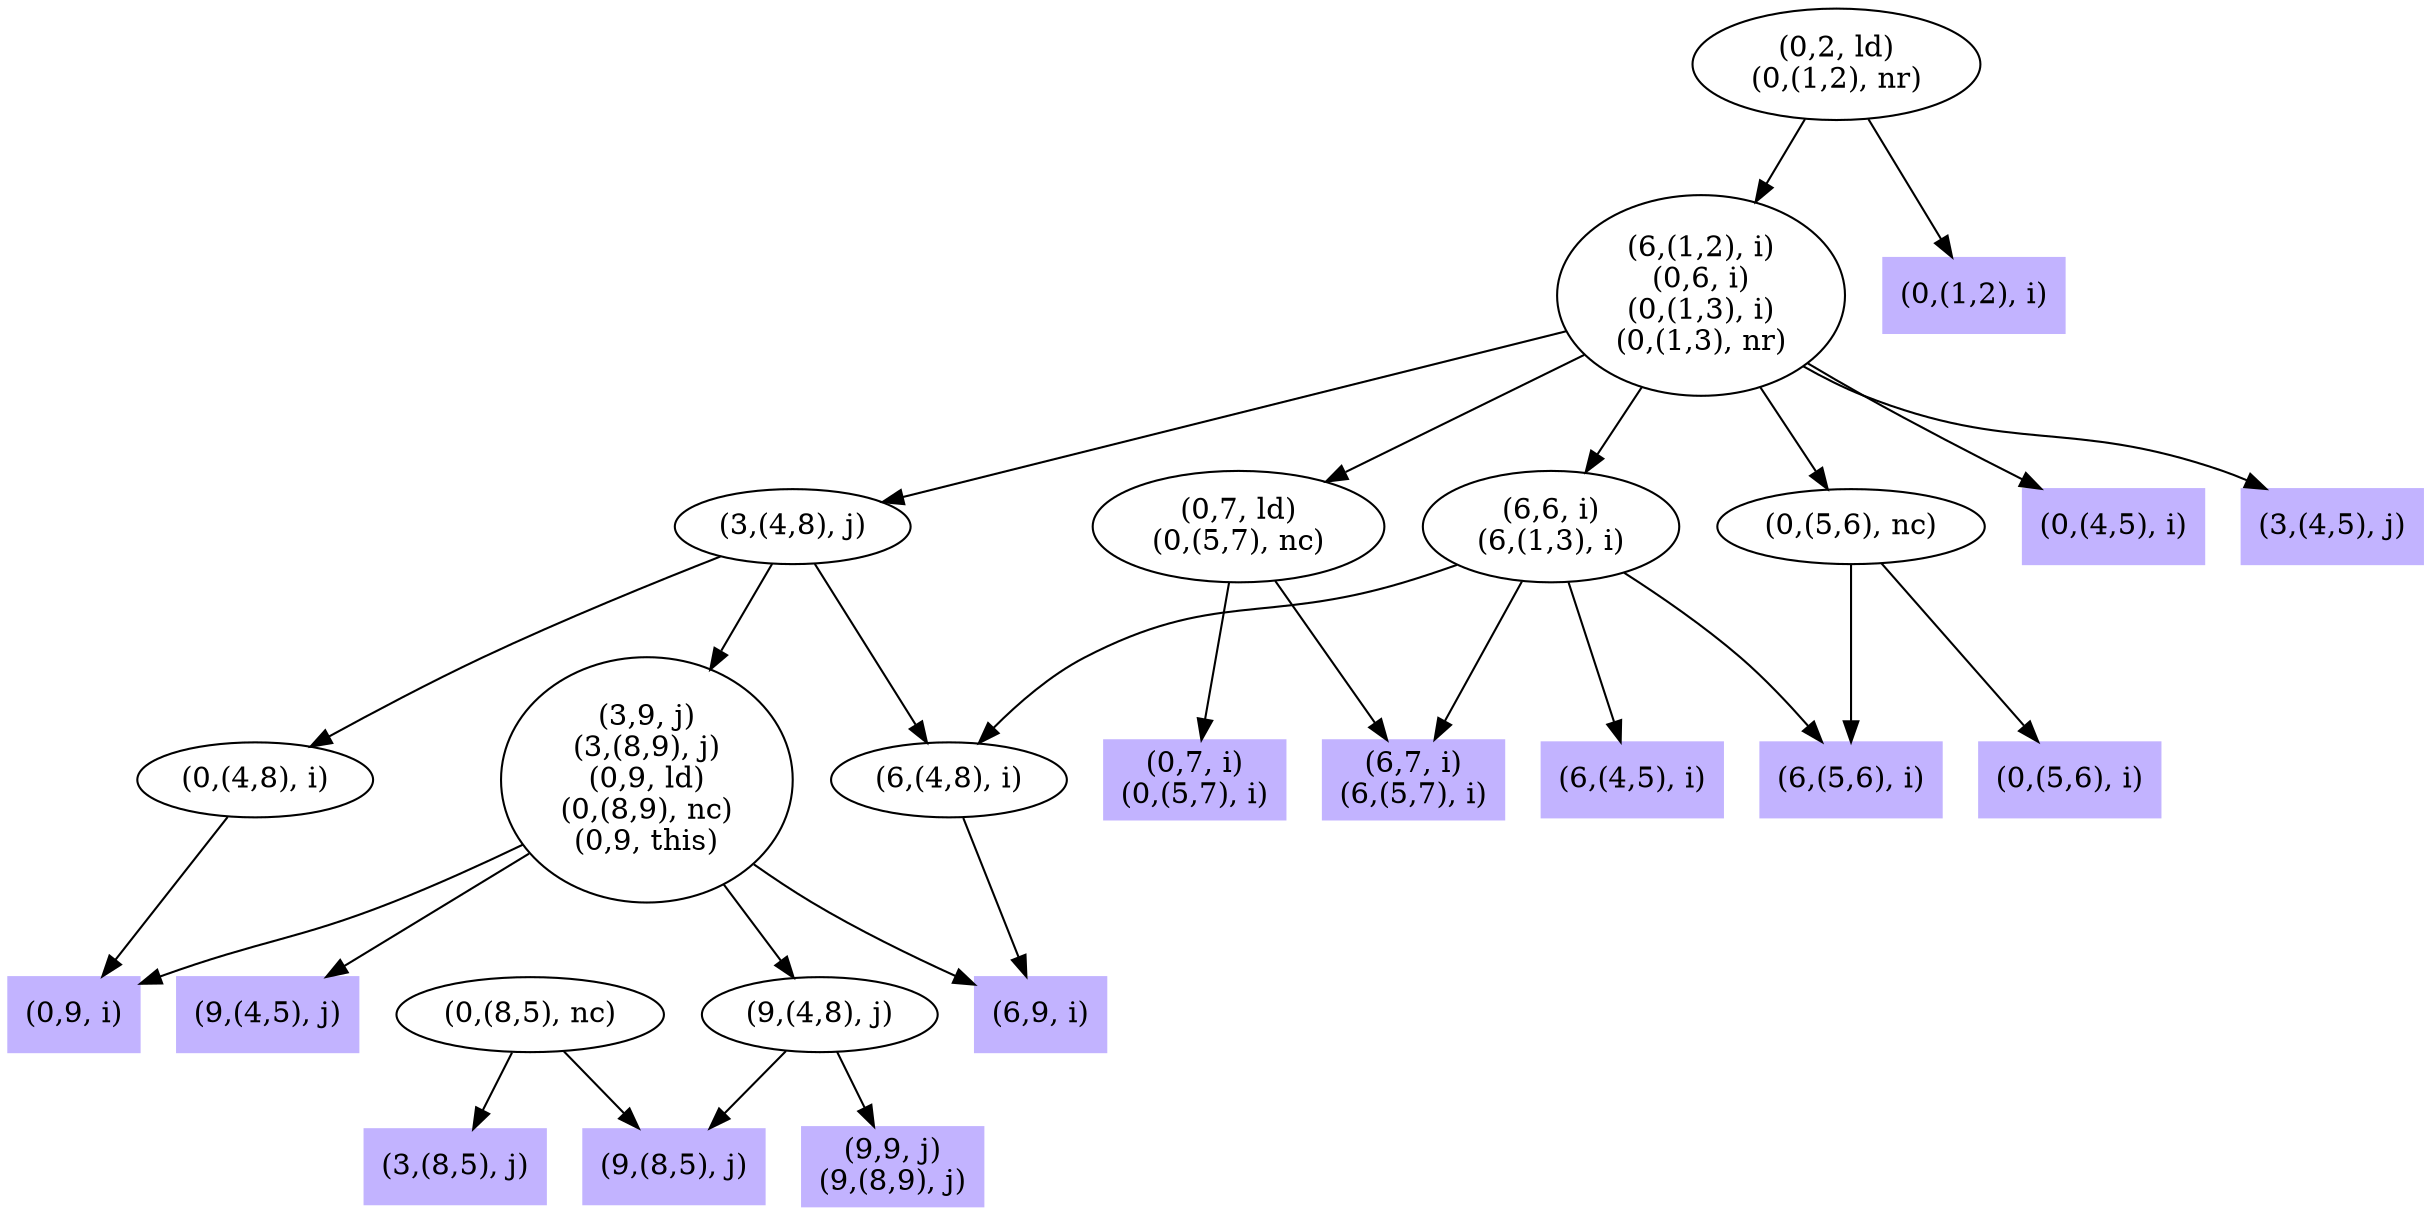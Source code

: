 digraph { 
93 [shape=box,style=filled,color=".7 .3 1.0",label="(0,9, i)"];
94 [shape=box,style=filled,color=".7 .3 1.0",label="(9,9, j)\n(9,(8,9), j)"];
95 [shape=box,style=filled,color=".7 .3 1.0",label="(9,(8,5), j)"];
96 [label="(9,(4,8), j)"];
97 [shape=box,style=filled,color=".7 .3 1.0",label="(9,(4,5), j)"];
98 [shape=box,style=filled,color=".7 .3 1.0",label="(6,9, i)"];
99 [label="(3,9, j)\n(3,(8,9), j)\n(0,9, ld)\n(0,(8,9), nc)\n(0,9, this)"];
100 [shape=box,style=filled,color=".7 .3 1.0",label="(0,7, i)\n(0,(5,7), i)"];
101 [shape=box,style=filled,color=".7 .3 1.0",label="(6,7, i)\n(6,(5,7), i)"];
102 [label="(0,7, ld)\n(0,(5,7), nc)"];
103 [shape=box,style=filled,color=".7 .3 1.0",label="(0,(5,6), i)"];
104 [shape=box,style=filled,color=".7 .3 1.0",label="(6,(5,6), i)"];
105 [label="(0,(5,6), nc)"];
106 [shape=box,style=filled,color=".7 .3 1.0",label="(3,(8,5), j)"];
107 [label="(0,(8,5), nc)"];
108 [label="(0,(4,8), i)"];
109 [shape=box,style=filled,color=".7 .3 1.0",label="(0,(4,5), i)"];
110 [label="(6,(4,8), i)"];
111 [label="(3,(4,8), j)"];
112 [shape=box,style=filled,color=".7 .3 1.0",label="(3,(4,5), j)"];
113 [shape=box,style=filled,color=".7 .3 1.0",label="(6,(4,5), i)"];
114 [label="(6,6, i)\n(6,(1,3), i)"];
115 [label="(6,(1,2), i)\n(0,6, i)\n(0,(1,3), i)\n(0,(1,3), nr)"];
116 [shape=box,style=filled,color=".7 .3 1.0",label="(0,(1,2), i)"];
117 [label="(0,2, ld)\n(0,(1,2), nr)"];
96 -> 94;
96 -> 95;
99 -> 93;
99 -> 96;
99 -> 97;
99 -> 98;
102 -> 100;
102 -> 101;
105 -> 103;
105 -> 104;
107 -> 95;
107 -> 106;
108 -> 93;
110 -> 98;
111 -> 99;
111 -> 108;
111 -> 110;
114 -> 101;
114 -> 104;
114 -> 110;
114 -> 113;
115 -> 102;
115 -> 105;
115 -> 109;
115 -> 111;
115 -> 112;
115 -> 114;
117 -> 115;
117 -> 116;
}